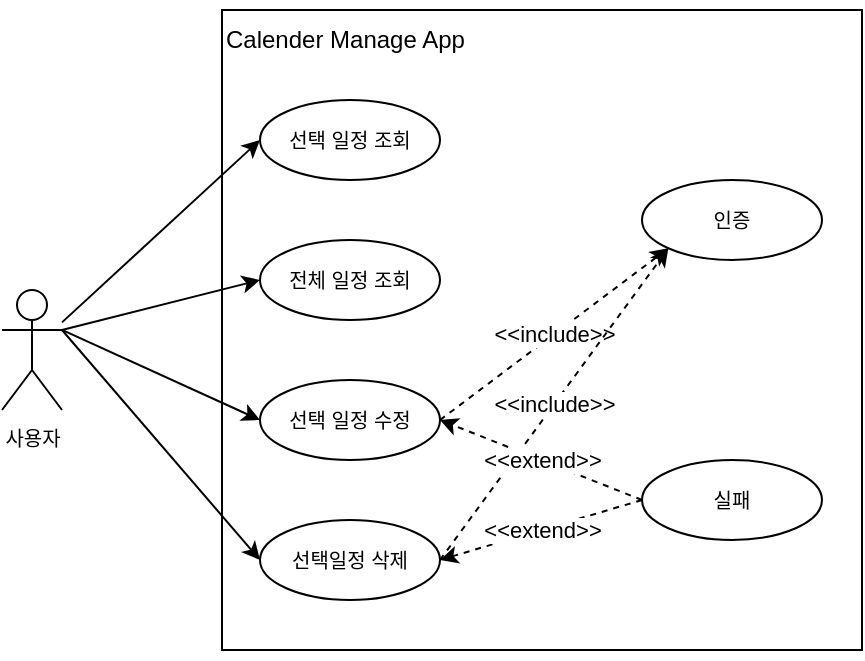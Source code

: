 <mxfile version="22.1.21" type="github">
  <diagram name="페이지-1" id="-id1Ds1aUaFYytlTbWo1">
    <mxGraphModel dx="778" dy="393" grid="1" gridSize="10" guides="1" tooltips="1" connect="1" arrows="1" fold="1" page="1" pageScale="1" pageWidth="827" pageHeight="1169" math="0" shadow="0">
      <root>
        <mxCell id="0" />
        <mxCell id="1" parent="0" />
        <mxCell id="xp57XsLTkGDyC8K0tqDB-1" value="&lt;font style=&quot;font-size: 10px;&quot;&gt;사용자&lt;/font&gt;" style="shape=umlActor;verticalLabelPosition=bottom;verticalAlign=top;html=1;outlineConnect=0;fillColor=default;" vertex="1" parent="1">
          <mxGeometry x="90" y="180" width="30" height="60" as="geometry" />
        </mxCell>
        <mxCell id="xp57XsLTkGDyC8K0tqDB-4" value="&lt;p style=&quot;line-height: 120%;&quot;&gt;Calender Manage App&lt;/p&gt;&lt;p style=&quot;line-height: 120%;&quot;&gt;&lt;br&gt;&lt;/p&gt;&lt;p style=&quot;line-height: 120%;&quot;&gt;&lt;br&gt;&lt;/p&gt;&lt;p style=&quot;line-height: 120%;&quot;&gt;&lt;br&gt;&lt;/p&gt;&lt;p style=&quot;line-height: 120%;&quot;&gt;&lt;br&gt;&lt;/p&gt;&lt;p style=&quot;line-height: 120%;&quot;&gt;&lt;br&gt;&lt;/p&gt;&lt;p style=&quot;line-height: 120%;&quot;&gt;&lt;br&gt;&lt;/p&gt;&lt;p style=&quot;line-height: 120%;&quot;&gt;&lt;br&gt;&lt;/p&gt;&lt;p style=&quot;line-height: 120%;&quot;&gt;&lt;br&gt;&lt;/p&gt;&lt;p style=&quot;line-height: 120%;&quot;&gt;&lt;br&gt;&lt;/p&gt;&lt;p style=&quot;line-height: 120%;&quot;&gt;&lt;br&gt;&lt;/p&gt;&lt;p style=&quot;line-height: 120%;&quot;&gt;&lt;br&gt;&lt;/p&gt;" style="rounded=0;whiteSpace=wrap;html=1;fillColor=none;align=left;" vertex="1" parent="1">
          <mxGeometry x="200" y="40" width="320" height="320" as="geometry" />
        </mxCell>
        <mxCell id="xp57XsLTkGDyC8K0tqDB-5" value="&lt;font style=&quot;font-size: 10px;&quot;&gt;선택 일정 조회&lt;/font&gt;" style="ellipse;whiteSpace=wrap;html=1;fillColor=none;" vertex="1" parent="1">
          <mxGeometry x="219" y="85" width="90" height="40" as="geometry" />
        </mxCell>
        <mxCell id="xp57XsLTkGDyC8K0tqDB-6" value="&lt;font style=&quot;font-size: 10px;&quot;&gt;전체 일정 조회&lt;/font&gt;" style="ellipse;whiteSpace=wrap;html=1;fillColor=none;" vertex="1" parent="1">
          <mxGeometry x="219" y="155" width="90" height="40" as="geometry" />
        </mxCell>
        <mxCell id="xp57XsLTkGDyC8K0tqDB-7" value="&lt;font style=&quot;font-size: 10px;&quot;&gt;선택 일정 수정&lt;/font&gt;" style="ellipse;whiteSpace=wrap;html=1;fillColor=none;" vertex="1" parent="1">
          <mxGeometry x="219" y="225" width="90" height="40" as="geometry" />
        </mxCell>
        <mxCell id="xp57XsLTkGDyC8K0tqDB-8" value="&lt;font style=&quot;font-size: 10px;&quot;&gt;선택일정 삭제&lt;/font&gt;" style="ellipse;whiteSpace=wrap;html=1;fillColor=none;" vertex="1" parent="1">
          <mxGeometry x="219" y="295" width="90" height="40" as="geometry" />
        </mxCell>
        <mxCell id="xp57XsLTkGDyC8K0tqDB-9" value="&lt;font style=&quot;font-size: 10px;&quot;&gt;인증&lt;/font&gt;" style="ellipse;whiteSpace=wrap;html=1;fillColor=none;" vertex="1" parent="1">
          <mxGeometry x="410" y="125" width="90" height="40" as="geometry" />
        </mxCell>
        <mxCell id="xp57XsLTkGDyC8K0tqDB-10" value="&lt;font style=&quot;font-size: 10px;&quot;&gt;실패&lt;/font&gt;" style="ellipse;whiteSpace=wrap;html=1;fillColor=none;" vertex="1" parent="1">
          <mxGeometry x="410" y="265" width="90" height="40" as="geometry" />
        </mxCell>
        <mxCell id="xp57XsLTkGDyC8K0tqDB-11" value="" style="endArrow=classic;html=1;rounded=0;entryX=0;entryY=0.5;entryDx=0;entryDy=0;" edge="1" parent="1" source="xp57XsLTkGDyC8K0tqDB-1" target="xp57XsLTkGDyC8K0tqDB-5">
          <mxGeometry width="50" height="50" relative="1" as="geometry">
            <mxPoint x="190" y="150" as="sourcePoint" />
            <mxPoint x="240" y="100" as="targetPoint" />
          </mxGeometry>
        </mxCell>
        <mxCell id="xp57XsLTkGDyC8K0tqDB-12" value="" style="endArrow=classic;html=1;rounded=0;entryX=0;entryY=0.5;entryDx=0;entryDy=0;exitX=1;exitY=0.333;exitDx=0;exitDy=0;exitPerimeter=0;" edge="1" parent="1" source="xp57XsLTkGDyC8K0tqDB-1" target="xp57XsLTkGDyC8K0tqDB-6">
          <mxGeometry width="50" height="50" relative="1" as="geometry">
            <mxPoint x="150" y="170" as="sourcePoint" />
            <mxPoint x="250" y="110" as="targetPoint" />
          </mxGeometry>
        </mxCell>
        <mxCell id="xp57XsLTkGDyC8K0tqDB-13" value="" style="endArrow=classic;html=1;rounded=0;entryX=0;entryY=0.5;entryDx=0;entryDy=0;exitX=1;exitY=0.333;exitDx=0;exitDy=0;exitPerimeter=0;" edge="1" parent="1" source="xp57XsLTkGDyC8K0tqDB-1" target="xp57XsLTkGDyC8K0tqDB-7">
          <mxGeometry width="50" height="50" relative="1" as="geometry">
            <mxPoint x="170" y="189" as="sourcePoint" />
            <mxPoint x="260" y="120" as="targetPoint" />
          </mxGeometry>
        </mxCell>
        <mxCell id="xp57XsLTkGDyC8K0tqDB-14" value="" style="endArrow=classic;html=1;rounded=0;entryX=0;entryY=0.5;entryDx=0;entryDy=0;" edge="1" parent="1" target="xp57XsLTkGDyC8K0tqDB-8">
          <mxGeometry width="50" height="50" relative="1" as="geometry">
            <mxPoint x="120" y="200" as="sourcePoint" />
            <mxPoint x="270" y="130" as="targetPoint" />
          </mxGeometry>
        </mxCell>
        <mxCell id="xp57XsLTkGDyC8K0tqDB-20" value="" style="endArrow=classic;html=1;rounded=0;dashed=1;entryX=0;entryY=1;entryDx=0;entryDy=0;exitX=1;exitY=0.5;exitDx=0;exitDy=0;" edge="1" parent="1" source="xp57XsLTkGDyC8K0tqDB-7" target="xp57XsLTkGDyC8K0tqDB-9">
          <mxGeometry relative="1" as="geometry">
            <mxPoint x="240" y="210" as="sourcePoint" />
            <mxPoint x="340" y="210" as="targetPoint" />
          </mxGeometry>
        </mxCell>
        <mxCell id="xp57XsLTkGDyC8K0tqDB-21" value="&amp;lt;&amp;lt;include&amp;gt;&amp;gt;" style="edgeLabel;resizable=0;html=1;align=center;verticalAlign=middle;" connectable="0" vertex="1" parent="xp57XsLTkGDyC8K0tqDB-20">
          <mxGeometry relative="1" as="geometry" />
        </mxCell>
        <mxCell id="xp57XsLTkGDyC8K0tqDB-22" value="" style="endArrow=classic;html=1;rounded=0;dashed=1;entryX=0;entryY=1;entryDx=0;entryDy=0;exitX=1;exitY=0.5;exitDx=0;exitDy=0;" edge="1" parent="1" source="xp57XsLTkGDyC8K0tqDB-8" target="xp57XsLTkGDyC8K0tqDB-9">
          <mxGeometry relative="1" as="geometry">
            <mxPoint x="340" y="255" as="sourcePoint" />
            <mxPoint x="392" y="169" as="targetPoint" />
          </mxGeometry>
        </mxCell>
        <mxCell id="xp57XsLTkGDyC8K0tqDB-23" value="&amp;lt;&amp;lt;include&amp;gt;&amp;gt;" style="edgeLabel;resizable=0;html=1;align=center;verticalAlign=middle;" connectable="0" vertex="1" parent="xp57XsLTkGDyC8K0tqDB-22">
          <mxGeometry relative="1" as="geometry" />
        </mxCell>
        <mxCell id="xp57XsLTkGDyC8K0tqDB-24" value="" style="endArrow=classic;html=1;rounded=0;dashed=1;entryX=1;entryY=0.5;entryDx=0;entryDy=0;exitX=0;exitY=0.5;exitDx=0;exitDy=0;" edge="1" parent="1" source="xp57XsLTkGDyC8K0tqDB-10" target="xp57XsLTkGDyC8K0tqDB-8">
          <mxGeometry relative="1" as="geometry">
            <mxPoint x="350" y="265" as="sourcePoint" />
            <mxPoint x="402" y="179" as="targetPoint" />
          </mxGeometry>
        </mxCell>
        <mxCell id="xp57XsLTkGDyC8K0tqDB-25" value="&amp;lt;&amp;lt;extend&amp;gt;&amp;gt;" style="edgeLabel;resizable=0;html=1;align=center;verticalAlign=middle;" connectable="0" vertex="1" parent="xp57XsLTkGDyC8K0tqDB-24">
          <mxGeometry relative="1" as="geometry" />
        </mxCell>
        <mxCell id="xp57XsLTkGDyC8K0tqDB-26" value="" style="endArrow=classic;html=1;rounded=0;dashed=1;entryX=1;entryY=0.5;entryDx=0;entryDy=0;exitX=0;exitY=0.5;exitDx=0;exitDy=0;" edge="1" parent="1" source="xp57XsLTkGDyC8K0tqDB-10" target="xp57XsLTkGDyC8K0tqDB-7">
          <mxGeometry relative="1" as="geometry">
            <mxPoint x="379" y="285" as="sourcePoint" />
            <mxPoint x="340" y="325" as="targetPoint" />
          </mxGeometry>
        </mxCell>
        <mxCell id="xp57XsLTkGDyC8K0tqDB-27" value="&amp;lt;&amp;lt;extend&amp;gt;&amp;gt;" style="edgeLabel;resizable=0;html=1;align=center;verticalAlign=middle;" connectable="0" vertex="1" parent="xp57XsLTkGDyC8K0tqDB-26">
          <mxGeometry relative="1" as="geometry" />
        </mxCell>
      </root>
    </mxGraphModel>
  </diagram>
</mxfile>
